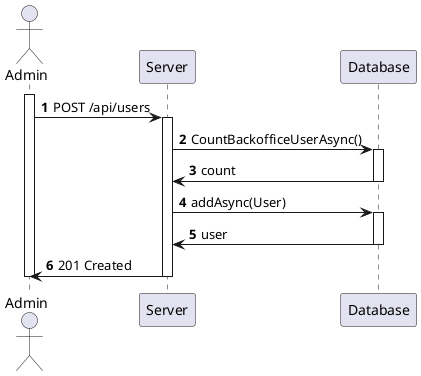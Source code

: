 @startuml level3

autonumber

actor Admin as  "Admin"
participant "Server" as Server
participant "Database" as Database

activate Admin
    Admin->Server:POST /api/users
    activate Server
        Server->Database:CountBackofficeUserAsync()
        activate Database

            Server<-Database:count
        deactivate Database

        Server->Database:addAsync(User)
        activate Database

            Server<-Database:user
        deactivate Database

        Admin<-Server:201 Created
    deactivate Server
deactivate Admin

@enduml